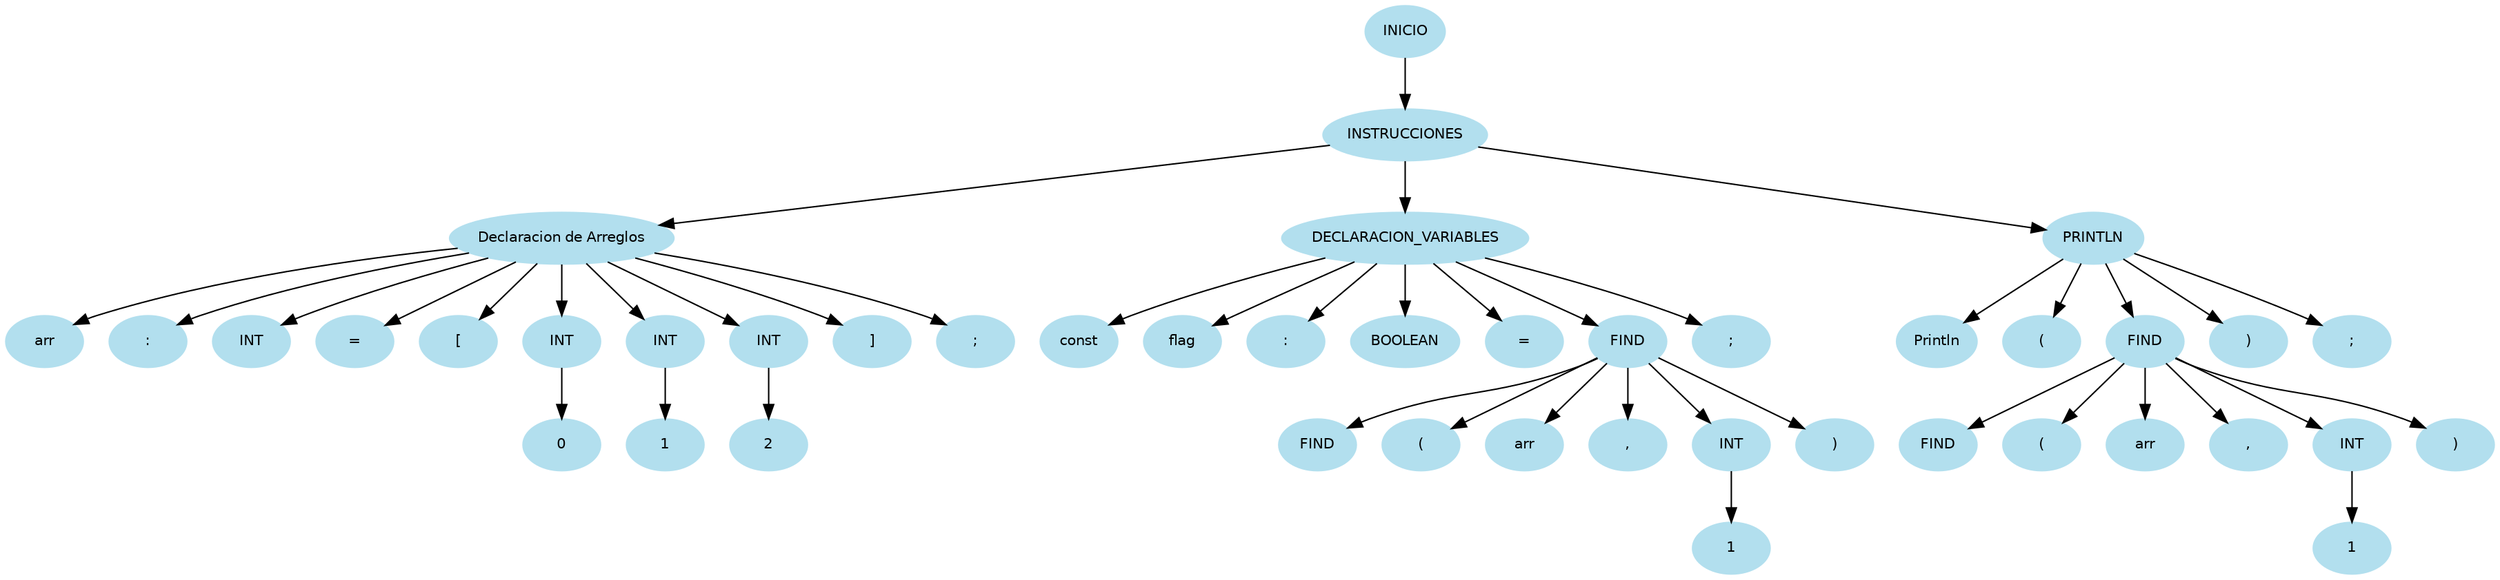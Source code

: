 digraph arbolAST{
node [shape=oval, style=filled, color=lightblue2, fontname=Helvetica, fontsize=10];
edge [fontname=Helvetica, fontsize=10];
n0[label="INICIO"];
n1[label="INSTRUCCIONES"];
n0 -> n1;
n2[label="Declaracion de Arreglos"];
n1 -> n2;
n3[label="arr"];
n2 -> n3;
n4[label=":"];
n2 -> n4;
n5[label="INT"];
n2 -> n5;
n6[label="="];
n2 -> n6;
n7[label="["];
n2 -> n7;
n8[label="INT"];
n2 -> n8;
n9[label="0"];
n8 -> n9;
n10[label="INT"];
n2 -> n10;
n11[label="1"];
n10 -> n11;
n12[label="INT"];
n2 -> n12;
n13[label="2"];
n12 -> n13;
n14[label="]"];
n2 -> n14;
n15[label=";"];
n2 -> n15;
n16[label="DECLARACION_VARIABLES"];
n1 -> n16;
n17[label="const"];
n16 -> n17;
n18[label="flag"];
n16 -> n18;
n19[label=":"];
n16 -> n19;
n20[label="BOOLEAN"];
n16 -> n20;
n21[label="="];
n16 -> n21;
n22[label="FIND"];
n16 -> n22;
n23[label="FIND"];
n22 -> n23;
n24[label="("];
n22 -> n24;
n25[label="arr"];
n22 -> n25;
n26[label=","];
n22 -> n26;
n27[label="INT"];
n22 -> n27;
n28[label="1"];
n27 -> n28;
n29[label=")"];
n22 -> n29;
n30[label=";"];
n16 -> n30;
n31[label="PRINTLN"];
n1 -> n31;
n32[label="Println"];
n31 -> n32;
n33[label="("];
n31 -> n33;
n34[label="FIND"];
n31 -> n34;
n35[label="FIND"];
n34 -> n35;
n36[label="("];
n34 -> n36;
n37[label="arr"];
n34 -> n37;
n38[label=","];
n34 -> n38;
n39[label="INT"];
n34 -> n39;
n40[label="1"];
n39 -> n40;
n41[label=")"];
n34 -> n41;
n42[label=")"];
n31 -> n42;
n43[label=";"];
n31 -> n43;
}